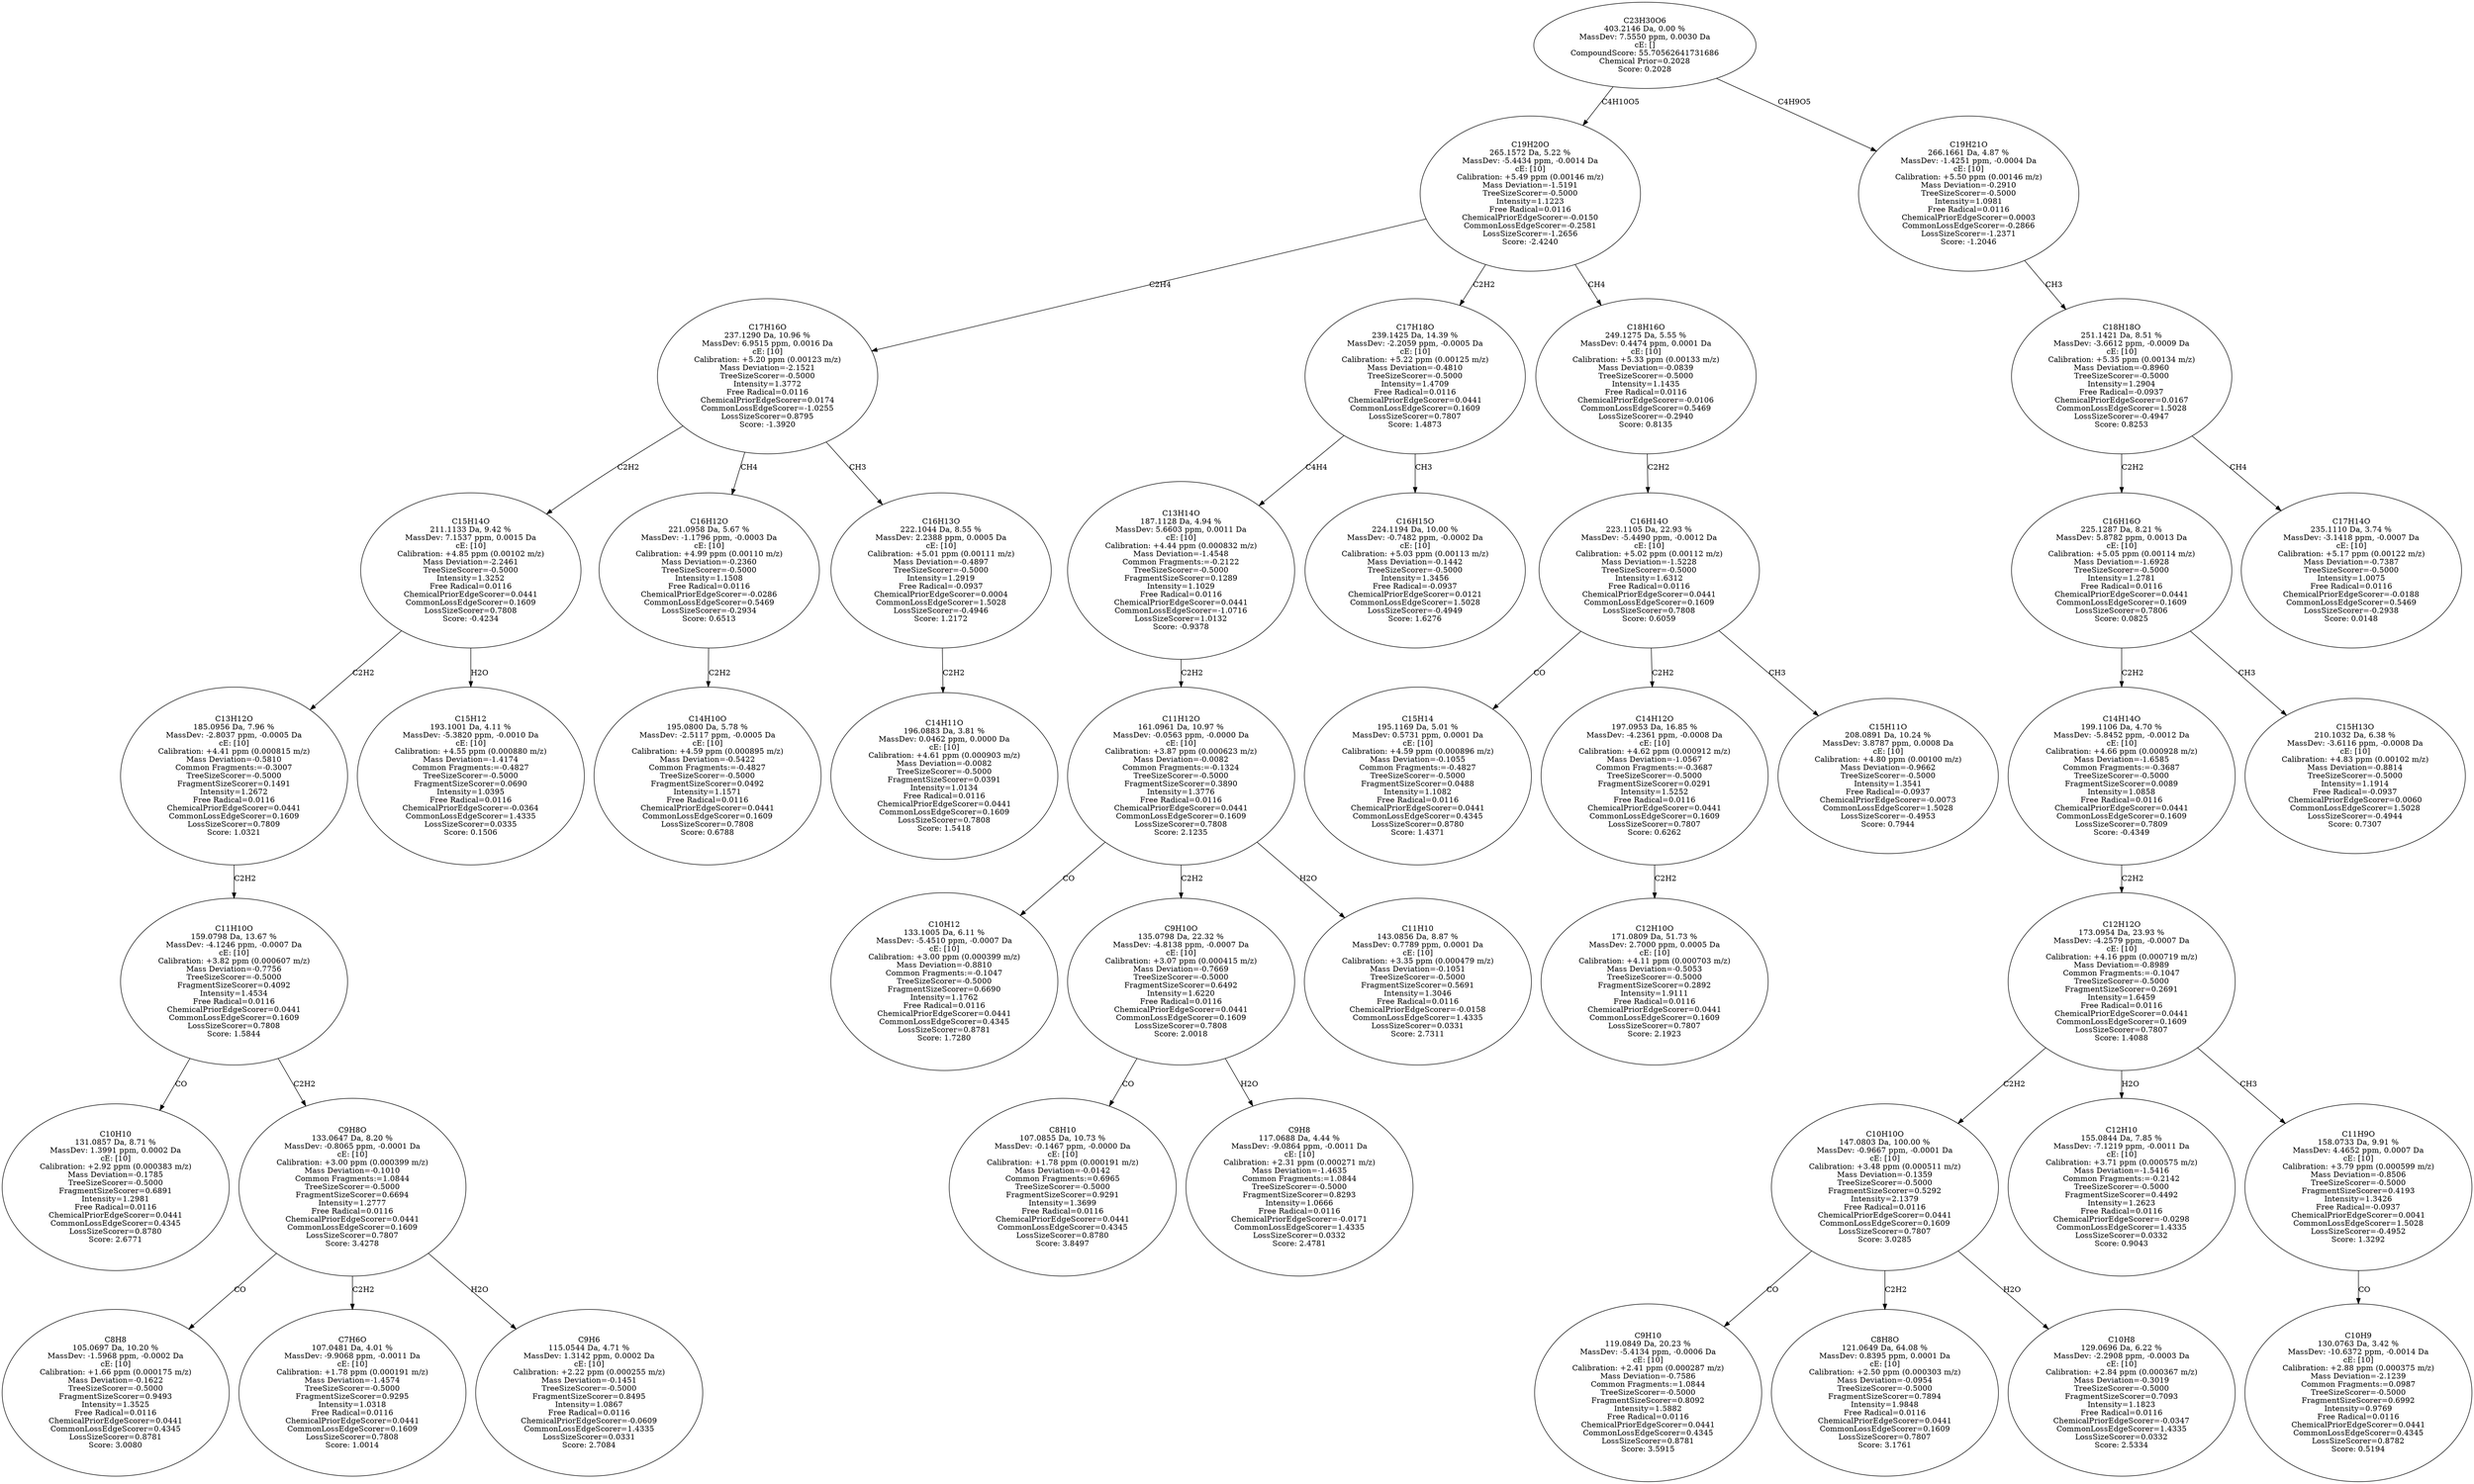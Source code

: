 strict digraph {
v1 [label="C10H10\n131.0857 Da, 8.71 %\nMassDev: 1.3991 ppm, 0.0002 Da\ncE: [10]\nCalibration: +2.92 ppm (0.000383 m/z)\nMass Deviation=-0.1785\nTreeSizeScorer=-0.5000\nFragmentSizeScorer=0.6891\nIntensity=1.2981\nFree Radical=0.0116\nChemicalPriorEdgeScorer=0.0441\nCommonLossEdgeScorer=0.4345\nLossSizeScorer=0.8780\nScore: 2.6771"];
v2 [label="C8H8\n105.0697 Da, 10.20 %\nMassDev: -1.5968 ppm, -0.0002 Da\ncE: [10]\nCalibration: +1.66 ppm (0.000175 m/z)\nMass Deviation=-0.1622\nTreeSizeScorer=-0.5000\nFragmentSizeScorer=0.9493\nIntensity=1.3525\nFree Radical=0.0116\nChemicalPriorEdgeScorer=0.0441\nCommonLossEdgeScorer=0.4345\nLossSizeScorer=0.8781\nScore: 3.0080"];
v3 [label="C7H6O\n107.0481 Da, 4.01 %\nMassDev: -9.9068 ppm, -0.0011 Da\ncE: [10]\nCalibration: +1.78 ppm (0.000191 m/z)\nMass Deviation=-1.4574\nTreeSizeScorer=-0.5000\nFragmentSizeScorer=0.9295\nIntensity=1.0318\nFree Radical=0.0116\nChemicalPriorEdgeScorer=0.0441\nCommonLossEdgeScorer=0.1609\nLossSizeScorer=0.7808\nScore: 1.0014"];
v4 [label="C9H6\n115.0544 Da, 4.71 %\nMassDev: 1.3142 ppm, 0.0002 Da\ncE: [10]\nCalibration: +2.22 ppm (0.000255 m/z)\nMass Deviation=-0.1451\nTreeSizeScorer=-0.5000\nFragmentSizeScorer=0.8495\nIntensity=1.0867\nFree Radical=0.0116\nChemicalPriorEdgeScorer=-0.0609\nCommonLossEdgeScorer=1.4335\nLossSizeScorer=0.0331\nScore: 2.7084"];
v5 [label="C9H8O\n133.0647 Da, 8.20 %\nMassDev: -0.8065 ppm, -0.0001 Da\ncE: [10]\nCalibration: +3.00 ppm (0.000399 m/z)\nMass Deviation=-0.1010\nCommon Fragments:=1.0844\nTreeSizeScorer=-0.5000\nFragmentSizeScorer=0.6694\nIntensity=1.2777\nFree Radical=0.0116\nChemicalPriorEdgeScorer=0.0441\nCommonLossEdgeScorer=0.1609\nLossSizeScorer=0.7807\nScore: 3.4278"];
v6 [label="C11H10O\n159.0798 Da, 13.67 %\nMassDev: -4.1246 ppm, -0.0007 Da\ncE: [10]\nCalibration: +3.82 ppm (0.000607 m/z)\nMass Deviation=-0.7756\nTreeSizeScorer=-0.5000\nFragmentSizeScorer=0.4092\nIntensity=1.4534\nFree Radical=0.0116\nChemicalPriorEdgeScorer=0.0441\nCommonLossEdgeScorer=0.1609\nLossSizeScorer=0.7808\nScore: 1.5844"];
v7 [label="C13H12O\n185.0956 Da, 7.96 %\nMassDev: -2.8037 ppm, -0.0005 Da\ncE: [10]\nCalibration: +4.41 ppm (0.000815 m/z)\nMass Deviation=-0.5810\nCommon Fragments:=-0.3007\nTreeSizeScorer=-0.5000\nFragmentSizeScorer=0.1491\nIntensity=1.2672\nFree Radical=0.0116\nChemicalPriorEdgeScorer=0.0441\nCommonLossEdgeScorer=0.1609\nLossSizeScorer=0.7809\nScore: 1.0321"];
v8 [label="C15H12\n193.1001 Da, 4.11 %\nMassDev: -5.3820 ppm, -0.0010 Da\ncE: [10]\nCalibration: +4.55 ppm (0.000880 m/z)\nMass Deviation=-1.4174\nCommon Fragments:=-0.4827\nTreeSizeScorer=-0.5000\nFragmentSizeScorer=0.0690\nIntensity=1.0395\nFree Radical=0.0116\nChemicalPriorEdgeScorer=-0.0364\nCommonLossEdgeScorer=1.4335\nLossSizeScorer=0.0335\nScore: 0.1506"];
v9 [label="C15H14O\n211.1133 Da, 9.42 %\nMassDev: 7.1537 ppm, 0.0015 Da\ncE: [10]\nCalibration: +4.85 ppm (0.00102 m/z)\nMass Deviation=-2.2461\nTreeSizeScorer=-0.5000\nIntensity=1.3252\nFree Radical=0.0116\nChemicalPriorEdgeScorer=0.0441\nCommonLossEdgeScorer=0.1609\nLossSizeScorer=0.7808\nScore: -0.4234"];
v10 [label="C14H10O\n195.0800 Da, 5.78 %\nMassDev: -2.5117 ppm, -0.0005 Da\ncE: [10]\nCalibration: +4.59 ppm (0.000895 m/z)\nMass Deviation=-0.5422\nCommon Fragments:=-0.4827\nTreeSizeScorer=-0.5000\nFragmentSizeScorer=0.0492\nIntensity=1.1571\nFree Radical=0.0116\nChemicalPriorEdgeScorer=0.0441\nCommonLossEdgeScorer=0.1609\nLossSizeScorer=0.7808\nScore: 0.6788"];
v11 [label="C16H12O\n221.0958 Da, 5.67 %\nMassDev: -1.1796 ppm, -0.0003 Da\ncE: [10]\nCalibration: +4.99 ppm (0.00110 m/z)\nMass Deviation=-0.2360\nTreeSizeScorer=-0.5000\nIntensity=1.1508\nFree Radical=0.0116\nChemicalPriorEdgeScorer=-0.0286\nCommonLossEdgeScorer=0.5469\nLossSizeScorer=-0.2934\nScore: 0.6513"];
v12 [label="C14H11O\n196.0883 Da, 3.81 %\nMassDev: 0.0462 ppm, 0.0000 Da\ncE: [10]\nCalibration: +4.61 ppm (0.000903 m/z)\nMass Deviation=-0.0082\nTreeSizeScorer=-0.5000\nFragmentSizeScorer=0.0391\nIntensity=1.0134\nFree Radical=0.0116\nChemicalPriorEdgeScorer=0.0441\nCommonLossEdgeScorer=0.1609\nLossSizeScorer=0.7808\nScore: 1.5418"];
v13 [label="C16H13O\n222.1044 Da, 8.55 %\nMassDev: 2.2388 ppm, 0.0005 Da\ncE: [10]\nCalibration: +5.01 ppm (0.00111 m/z)\nMass Deviation=-0.4897\nTreeSizeScorer=-0.5000\nIntensity=1.2919\nFree Radical=-0.0937\nChemicalPriorEdgeScorer=0.0004\nCommonLossEdgeScorer=1.5028\nLossSizeScorer=-0.4946\nScore: 1.2172"];
v14 [label="C17H16O\n237.1290 Da, 10.96 %\nMassDev: 6.9515 ppm, 0.0016 Da\ncE: [10]\nCalibration: +5.20 ppm (0.00123 m/z)\nMass Deviation=-2.1521\nTreeSizeScorer=-0.5000\nIntensity=1.3772\nFree Radical=0.0116\nChemicalPriorEdgeScorer=0.0174\nCommonLossEdgeScorer=-1.0255\nLossSizeScorer=0.8795\nScore: -1.3920"];
v15 [label="C10H12\n133.1005 Da, 6.11 %\nMassDev: -5.4510 ppm, -0.0007 Da\ncE: [10]\nCalibration: +3.00 ppm (0.000399 m/z)\nMass Deviation=-0.8810\nCommon Fragments:=-0.1047\nTreeSizeScorer=-0.5000\nFragmentSizeScorer=0.6690\nIntensity=1.1762\nFree Radical=0.0116\nChemicalPriorEdgeScorer=0.0441\nCommonLossEdgeScorer=0.4345\nLossSizeScorer=0.8781\nScore: 1.7280"];
v16 [label="C8H10\n107.0855 Da, 10.73 %\nMassDev: -0.1467 ppm, -0.0000 Da\ncE: [10]\nCalibration: +1.78 ppm (0.000191 m/z)\nMass Deviation=-0.0142\nCommon Fragments:=0.6965\nTreeSizeScorer=-0.5000\nFragmentSizeScorer=0.9291\nIntensity=1.3699\nFree Radical=0.0116\nChemicalPriorEdgeScorer=0.0441\nCommonLossEdgeScorer=0.4345\nLossSizeScorer=0.8780\nScore: 3.8497"];
v17 [label="C9H8\n117.0688 Da, 4.44 %\nMassDev: -9.0864 ppm, -0.0011 Da\ncE: [10]\nCalibration: +2.31 ppm (0.000271 m/z)\nMass Deviation=-1.4635\nCommon Fragments:=1.0844\nTreeSizeScorer=-0.5000\nFragmentSizeScorer=0.8293\nIntensity=1.0666\nFree Radical=0.0116\nChemicalPriorEdgeScorer=-0.0171\nCommonLossEdgeScorer=1.4335\nLossSizeScorer=0.0332\nScore: 2.4781"];
v18 [label="C9H10O\n135.0798 Da, 22.32 %\nMassDev: -4.8138 ppm, -0.0007 Da\ncE: [10]\nCalibration: +3.07 ppm (0.000415 m/z)\nMass Deviation=-0.7669\nTreeSizeScorer=-0.5000\nFragmentSizeScorer=0.6492\nIntensity=1.6220\nFree Radical=0.0116\nChemicalPriorEdgeScorer=0.0441\nCommonLossEdgeScorer=0.1609\nLossSizeScorer=0.7808\nScore: 2.0018"];
v19 [label="C11H10\n143.0856 Da, 8.87 %\nMassDev: 0.7789 ppm, 0.0001 Da\ncE: [10]\nCalibration: +3.35 ppm (0.000479 m/z)\nMass Deviation=-0.1051\nTreeSizeScorer=-0.5000\nFragmentSizeScorer=0.5691\nIntensity=1.3046\nFree Radical=0.0116\nChemicalPriorEdgeScorer=-0.0158\nCommonLossEdgeScorer=1.4335\nLossSizeScorer=0.0331\nScore: 2.7311"];
v20 [label="C11H12O\n161.0961 Da, 10.97 %\nMassDev: -0.0563 ppm, -0.0000 Da\ncE: [10]\nCalibration: +3.87 ppm (0.000623 m/z)\nMass Deviation=-0.0082\nCommon Fragments:=-0.1324\nTreeSizeScorer=-0.5000\nFragmentSizeScorer=0.3890\nIntensity=1.3776\nFree Radical=0.0116\nChemicalPriorEdgeScorer=0.0441\nCommonLossEdgeScorer=0.1609\nLossSizeScorer=0.7808\nScore: 2.1235"];
v21 [label="C13H14O\n187.1128 Da, 4.94 %\nMassDev: 5.6603 ppm, 0.0011 Da\ncE: [10]\nCalibration: +4.44 ppm (0.000832 m/z)\nMass Deviation=-1.4548\nCommon Fragments:=-0.2122\nTreeSizeScorer=-0.5000\nFragmentSizeScorer=0.1289\nIntensity=1.1029\nFree Radical=0.0116\nChemicalPriorEdgeScorer=0.0441\nCommonLossEdgeScorer=-1.0716\nLossSizeScorer=1.0132\nScore: -0.9378"];
v22 [label="C16H15O\n224.1194 Da, 10.00 %\nMassDev: -0.7482 ppm, -0.0002 Da\ncE: [10]\nCalibration: +5.03 ppm (0.00113 m/z)\nMass Deviation=-0.1442\nTreeSizeScorer=-0.5000\nIntensity=1.3456\nFree Radical=-0.0937\nChemicalPriorEdgeScorer=0.0121\nCommonLossEdgeScorer=1.5028\nLossSizeScorer=-0.4949\nScore: 1.6276"];
v23 [label="C17H18O\n239.1425 Da, 14.39 %\nMassDev: -2.2059 ppm, -0.0005 Da\ncE: [10]\nCalibration: +5.22 ppm (0.00125 m/z)\nMass Deviation=-0.4810\nTreeSizeScorer=-0.5000\nIntensity=1.4709\nFree Radical=0.0116\nChemicalPriorEdgeScorer=0.0441\nCommonLossEdgeScorer=0.1609\nLossSizeScorer=0.7807\nScore: 1.4873"];
v24 [label="C15H14\n195.1169 Da, 5.01 %\nMassDev: 0.5731 ppm, 0.0001 Da\ncE: [10]\nCalibration: +4.59 ppm (0.000896 m/z)\nMass Deviation=-0.1055\nCommon Fragments:=-0.4827\nTreeSizeScorer=-0.5000\nFragmentSizeScorer=0.0488\nIntensity=1.1082\nFree Radical=0.0116\nChemicalPriorEdgeScorer=0.0441\nCommonLossEdgeScorer=0.4345\nLossSizeScorer=0.8780\nScore: 1.4371"];
v25 [label="C12H10O\n171.0809 Da, 51.73 %\nMassDev: 2.7000 ppm, 0.0005 Da\ncE: [10]\nCalibration: +4.11 ppm (0.000703 m/z)\nMass Deviation=-0.5053\nTreeSizeScorer=-0.5000\nFragmentSizeScorer=0.2892\nIntensity=1.9111\nFree Radical=0.0116\nChemicalPriorEdgeScorer=0.0441\nCommonLossEdgeScorer=0.1609\nLossSizeScorer=0.7807\nScore: 2.1923"];
v26 [label="C14H12O\n197.0953 Da, 16.85 %\nMassDev: -4.2361 ppm, -0.0008 Da\ncE: [10]\nCalibration: +4.62 ppm (0.000912 m/z)\nMass Deviation=-1.0567\nCommon Fragments:=-0.3687\nTreeSizeScorer=-0.5000\nFragmentSizeScorer=0.0291\nIntensity=1.5252\nFree Radical=0.0116\nChemicalPriorEdgeScorer=0.0441\nCommonLossEdgeScorer=0.1609\nLossSizeScorer=0.7807\nScore: 0.6262"];
v27 [label="C15H11O\n208.0891 Da, 10.24 %\nMassDev: 3.8787 ppm, 0.0008 Da\ncE: [10]\nCalibration: +4.80 ppm (0.00100 m/z)\nMass Deviation=-0.9662\nTreeSizeScorer=-0.5000\nIntensity=1.3541\nFree Radical=-0.0937\nChemicalPriorEdgeScorer=-0.0073\nCommonLossEdgeScorer=1.5028\nLossSizeScorer=-0.4953\nScore: 0.7944"];
v28 [label="C16H14O\n223.1105 Da, 22.93 %\nMassDev: -5.4490 ppm, -0.0012 Da\ncE: [10]\nCalibration: +5.02 ppm (0.00112 m/z)\nMass Deviation=-1.5228\nTreeSizeScorer=-0.5000\nIntensity=1.6312\nFree Radical=0.0116\nChemicalPriorEdgeScorer=0.0441\nCommonLossEdgeScorer=0.1609\nLossSizeScorer=0.7808\nScore: 0.6059"];
v29 [label="C18H16O\n249.1275 Da, 5.55 %\nMassDev: 0.4474 ppm, 0.0001 Da\ncE: [10]\nCalibration: +5.33 ppm (0.00133 m/z)\nMass Deviation=-0.0839\nTreeSizeScorer=-0.5000\nIntensity=1.1435\nFree Radical=0.0116\nChemicalPriorEdgeScorer=-0.0106\nCommonLossEdgeScorer=0.5469\nLossSizeScorer=-0.2940\nScore: 0.8135"];
v30 [label="C19H20O\n265.1572 Da, 5.22 %\nMassDev: -5.4434 ppm, -0.0014 Da\ncE: [10]\nCalibration: +5.49 ppm (0.00146 m/z)\nMass Deviation=-1.5191\nTreeSizeScorer=-0.5000\nIntensity=1.1223\nFree Radical=0.0116\nChemicalPriorEdgeScorer=-0.0150\nCommonLossEdgeScorer=-0.2581\nLossSizeScorer=-1.2656\nScore: -2.4240"];
v31 [label="C9H10\n119.0849 Da, 20.23 %\nMassDev: -5.4134 ppm, -0.0006 Da\ncE: [10]\nCalibration: +2.41 ppm (0.000287 m/z)\nMass Deviation=-0.7586\nCommon Fragments:=1.0844\nTreeSizeScorer=-0.5000\nFragmentSizeScorer=0.8092\nIntensity=1.5882\nFree Radical=0.0116\nChemicalPriorEdgeScorer=0.0441\nCommonLossEdgeScorer=0.4345\nLossSizeScorer=0.8781\nScore: 3.5915"];
v32 [label="C8H8O\n121.0649 Da, 64.08 %\nMassDev: 0.8395 ppm, 0.0001 Da\ncE: [10]\nCalibration: +2.50 ppm (0.000303 m/z)\nMass Deviation=-0.0954\nTreeSizeScorer=-0.5000\nFragmentSizeScorer=0.7894\nIntensity=1.9848\nFree Radical=0.0116\nChemicalPriorEdgeScorer=0.0441\nCommonLossEdgeScorer=0.1609\nLossSizeScorer=0.7807\nScore: 3.1761"];
v33 [label="C10H8\n129.0696 Da, 6.22 %\nMassDev: -2.2908 ppm, -0.0003 Da\ncE: [10]\nCalibration: +2.84 ppm (0.000367 m/z)\nMass Deviation=-0.3019\nTreeSizeScorer=-0.5000\nFragmentSizeScorer=0.7093\nIntensity=1.1823\nFree Radical=0.0116\nChemicalPriorEdgeScorer=-0.0347\nCommonLossEdgeScorer=1.4335\nLossSizeScorer=0.0332\nScore: 2.5334"];
v34 [label="C10H10O\n147.0803 Da, 100.00 %\nMassDev: -0.9667 ppm, -0.0001 Da\ncE: [10]\nCalibration: +3.48 ppm (0.000511 m/z)\nMass Deviation=-0.1359\nTreeSizeScorer=-0.5000\nFragmentSizeScorer=0.5292\nIntensity=2.1379\nFree Radical=0.0116\nChemicalPriorEdgeScorer=0.0441\nCommonLossEdgeScorer=0.1609\nLossSizeScorer=0.7807\nScore: 3.0285"];
v35 [label="C12H10\n155.0844 Da, 7.85 %\nMassDev: -7.1219 ppm, -0.0011 Da\ncE: [10]\nCalibration: +3.71 ppm (0.000575 m/z)\nMass Deviation=-1.5416\nCommon Fragments:=-0.2142\nTreeSizeScorer=-0.5000\nFragmentSizeScorer=0.4492\nIntensity=1.2623\nFree Radical=0.0116\nChemicalPriorEdgeScorer=-0.0298\nCommonLossEdgeScorer=1.4335\nLossSizeScorer=0.0332\nScore: 0.9043"];
v36 [label="C10H9\n130.0763 Da, 3.42 %\nMassDev: -10.6372 ppm, -0.0014 Da\ncE: [10]\nCalibration: +2.88 ppm (0.000375 m/z)\nMass Deviation=-2.1239\nCommon Fragments:=0.0987\nTreeSizeScorer=-0.5000\nFragmentSizeScorer=0.6992\nIntensity=0.9769\nFree Radical=0.0116\nChemicalPriorEdgeScorer=0.0441\nCommonLossEdgeScorer=0.4345\nLossSizeScorer=0.8782\nScore: 0.5194"];
v37 [label="C11H9O\n158.0733 Da, 9.91 %\nMassDev: 4.4652 ppm, 0.0007 Da\ncE: [10]\nCalibration: +3.79 ppm (0.000599 m/z)\nMass Deviation=-0.8506\nTreeSizeScorer=-0.5000\nFragmentSizeScorer=0.4193\nIntensity=1.3426\nFree Radical=-0.0937\nChemicalPriorEdgeScorer=0.0041\nCommonLossEdgeScorer=1.5028\nLossSizeScorer=-0.4952\nScore: 1.3292"];
v38 [label="C12H12O\n173.0954 Da, 23.93 %\nMassDev: -4.2579 ppm, -0.0007 Da\ncE: [10]\nCalibration: +4.16 ppm (0.000719 m/z)\nMass Deviation=-0.8989\nCommon Fragments:=-0.1047\nTreeSizeScorer=-0.5000\nFragmentSizeScorer=0.2691\nIntensity=1.6459\nFree Radical=0.0116\nChemicalPriorEdgeScorer=0.0441\nCommonLossEdgeScorer=0.1609\nLossSizeScorer=0.7807\nScore: 1.4088"];
v39 [label="C14H14O\n199.1106 Da, 4.70 %\nMassDev: -5.8452 ppm, -0.0012 Da\ncE: [10]\nCalibration: +4.66 ppm (0.000928 m/z)\nMass Deviation=-1.6585\nCommon Fragments:=-0.3687\nTreeSizeScorer=-0.5000\nFragmentSizeScorer=0.0089\nIntensity=1.0858\nFree Radical=0.0116\nChemicalPriorEdgeScorer=0.0441\nCommonLossEdgeScorer=0.1609\nLossSizeScorer=0.7809\nScore: -0.4349"];
v40 [label="C15H13O\n210.1032 Da, 6.38 %\nMassDev: -3.6116 ppm, -0.0008 Da\ncE: [10]\nCalibration: +4.83 ppm (0.00102 m/z)\nMass Deviation=-0.8814\nTreeSizeScorer=-0.5000\nIntensity=1.1914\nFree Radical=-0.0937\nChemicalPriorEdgeScorer=0.0060\nCommonLossEdgeScorer=1.5028\nLossSizeScorer=-0.4944\nScore: 0.7307"];
v41 [label="C16H16O\n225.1287 Da, 8.21 %\nMassDev: 5.8782 ppm, 0.0013 Da\ncE: [10]\nCalibration: +5.05 ppm (0.00114 m/z)\nMass Deviation=-1.6928\nTreeSizeScorer=-0.5000\nIntensity=1.2781\nFree Radical=0.0116\nChemicalPriorEdgeScorer=0.0441\nCommonLossEdgeScorer=0.1609\nLossSizeScorer=0.7806\nScore: 0.0825"];
v42 [label="C17H14O\n235.1110 Da, 3.74 %\nMassDev: -3.1418 ppm, -0.0007 Da\ncE: [10]\nCalibration: +5.17 ppm (0.00122 m/z)\nMass Deviation=-0.7387\nTreeSizeScorer=-0.5000\nIntensity=1.0075\nFree Radical=0.0116\nChemicalPriorEdgeScorer=-0.0188\nCommonLossEdgeScorer=0.5469\nLossSizeScorer=-0.2938\nScore: 0.0148"];
v43 [label="C18H18O\n251.1421 Da, 8.51 %\nMassDev: -3.6612 ppm, -0.0009 Da\ncE: [10]\nCalibration: +5.35 ppm (0.00134 m/z)\nMass Deviation=-0.8960\nTreeSizeScorer=-0.5000\nIntensity=1.2904\nFree Radical=-0.0937\nChemicalPriorEdgeScorer=0.0167\nCommonLossEdgeScorer=1.5028\nLossSizeScorer=-0.4947\nScore: 0.8253"];
v44 [label="C19H21O\n266.1661 Da, 4.87 %\nMassDev: -1.4251 ppm, -0.0004 Da\ncE: [10]\nCalibration: +5.50 ppm (0.00146 m/z)\nMass Deviation=-0.2910\nTreeSizeScorer=-0.5000\nIntensity=1.0981\nFree Radical=0.0116\nChemicalPriorEdgeScorer=0.0003\nCommonLossEdgeScorer=-0.2866\nLossSizeScorer=-1.2371\nScore: -1.2046"];
v45 [label="C23H30O6\n403.2146 Da, 0.00 %\nMassDev: 7.5550 ppm, 0.0030 Da\ncE: []\nCompoundScore: 55.70562641731686\nChemical Prior=0.2028\nScore: 0.2028"];
v6 -> v1 [label="CO"];
v5 -> v2 [label="CO"];
v5 -> v3 [label="C2H2"];
v5 -> v4 [label="H2O"];
v6 -> v5 [label="C2H2"];
v7 -> v6 [label="C2H2"];
v9 -> v7 [label="C2H2"];
v9 -> v8 [label="H2O"];
v14 -> v9 [label="C2H2"];
v11 -> v10 [label="C2H2"];
v14 -> v11 [label="CH4"];
v13 -> v12 [label="C2H2"];
v14 -> v13 [label="CH3"];
v30 -> v14 [label="C2H4"];
v20 -> v15 [label="CO"];
v18 -> v16 [label="CO"];
v18 -> v17 [label="H2O"];
v20 -> v18 [label="C2H2"];
v20 -> v19 [label="H2O"];
v21 -> v20 [label="C2H2"];
v23 -> v21 [label="C4H4"];
v23 -> v22 [label="CH3"];
v30 -> v23 [label="C2H2"];
v28 -> v24 [label="CO"];
v26 -> v25 [label="C2H2"];
v28 -> v26 [label="C2H2"];
v28 -> v27 [label="CH3"];
v29 -> v28 [label="C2H2"];
v30 -> v29 [label="CH4"];
v45 -> v30 [label="C4H10O5"];
v34 -> v31 [label="CO"];
v34 -> v32 [label="C2H2"];
v34 -> v33 [label="H2O"];
v38 -> v34 [label="C2H2"];
v38 -> v35 [label="H2O"];
v37 -> v36 [label="CO"];
v38 -> v37 [label="CH3"];
v39 -> v38 [label="C2H2"];
v41 -> v39 [label="C2H2"];
v41 -> v40 [label="CH3"];
v43 -> v41 [label="C2H2"];
v43 -> v42 [label="CH4"];
v44 -> v43 [label="CH3"];
v45 -> v44 [label="C4H9O5"];
}